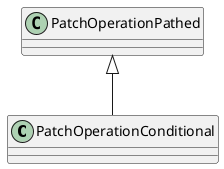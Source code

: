 @startuml
class PatchOperationConditional {
}
PatchOperationPathed <|-- PatchOperationConditional
@enduml
